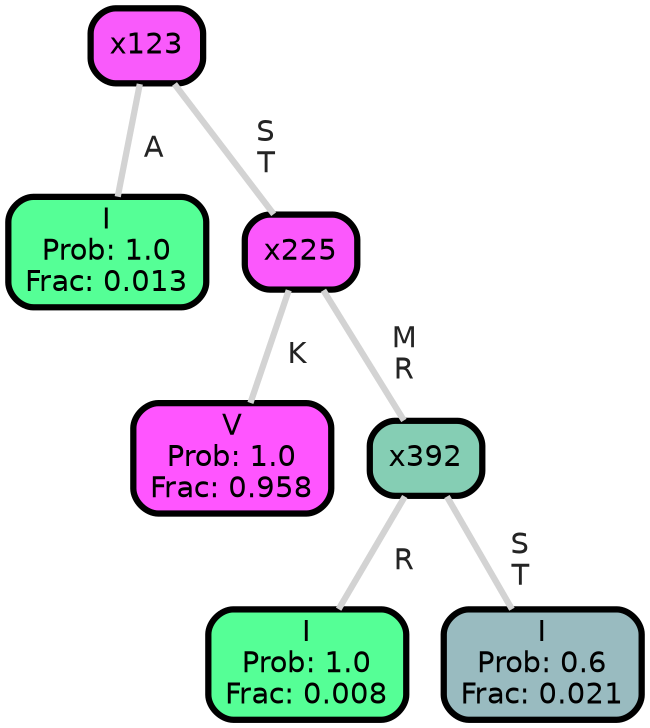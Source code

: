 graph Tree {
node [shape=box, style="filled, rounded",color="black",penwidth="3",fontcolor="black",                 fontname=helvetica] ;
graph [ranksep="0 equally", splines=straight,                 bgcolor=transparent, dpi=200] ;
edge [fontname=helvetica, fontweight=bold,fontcolor=grey14,color=lightgray] ;
0 [label="I
Prob: 1.0
Frac: 0.013", fillcolor="#55ff96"] ;
1 [label="x123", fillcolor="#f95afb"] ;
2 [label="V
Prob: 1.0
Frac: 0.958", fillcolor="#ff55ff"] ;
3 [label="x225", fillcolor="#fb58fc"] ;
4 [label="I
Prob: 1.0
Frac: 0.008", fillcolor="#55ff96"] ;
5 [label="x392", fillcolor="#85ceb4"] ;
6 [label="I
Prob: 0.6
Frac: 0.021", fillcolor="#99bbc0"] ;
1 -- 0 [label=" A",penwidth=3] ;
1 -- 3 [label=" S\n T",penwidth=3] ;
3 -- 2 [label=" K",penwidth=3] ;
3 -- 5 [label=" M\n R",penwidth=3] ;
5 -- 4 [label=" R",penwidth=3] ;
5 -- 6 [label=" S\n T",penwidth=3] ;
{rank = same;}}